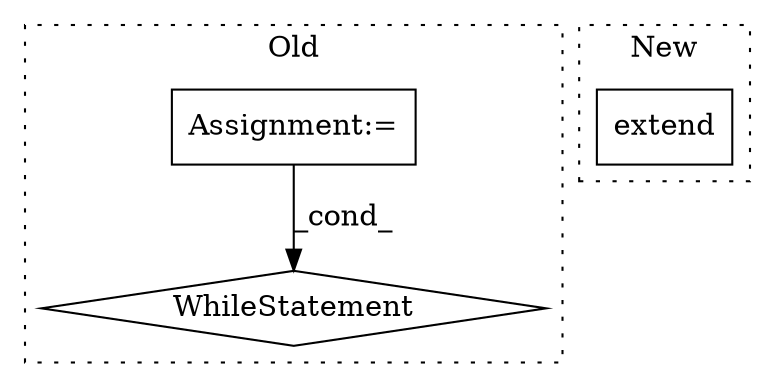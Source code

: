 digraph G {
subgraph cluster0 {
1 [label="WhileStatement" a="61" s="1823,1836" l="7,2" shape="diamond"];
3 [label="Assignment:=" a="7" s="1794" l="1" shape="box"];
label = "Old";
style="dotted";
}
subgraph cluster1 {
2 [label="extend" a="32" s="2510,2528" l="7,1" shape="box"];
label = "New";
style="dotted";
}
3 -> 1 [label="_cond_"];
}